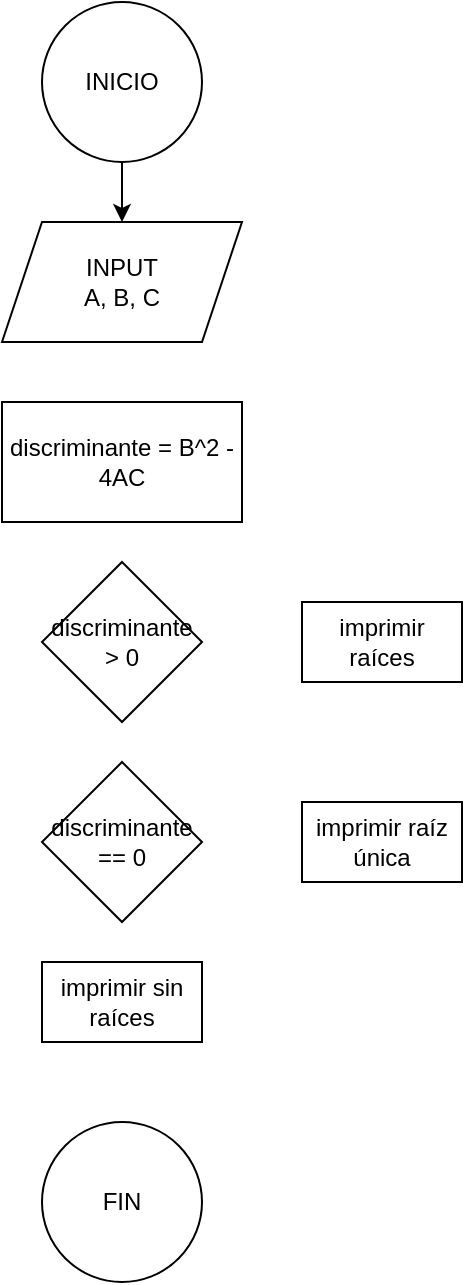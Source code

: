 <mxfile version="24.3.1" type="google">
  <diagram name="Ejercicio 2" id="Nr4L_uDCZGbhjKQfmc-h">
    <mxGraphModel grid="1" page="1" gridSize="10" guides="1" tooltips="1" connect="1" arrows="1" fold="1" pageScale="1" pageWidth="827" pageHeight="1169" math="0" shadow="0">
      <root>
        <mxCell id="0" />
        <mxCell id="1" parent="0" />
        <mxCell id="CNzCqum64-IxNHnGtIyT-3" value="" style="edgeStyle=orthogonalEdgeStyle;rounded=0;orthogonalLoop=1;jettySize=auto;html=1;" edge="1" parent="1" source="CNzCqum64-IxNHnGtIyT-1" target="CNzCqum64-IxNHnGtIyT-2">
          <mxGeometry relative="1" as="geometry" />
        </mxCell>
        <mxCell id="CNzCqum64-IxNHnGtIyT-1" value="INICIO" style="ellipse;whiteSpace=wrap;html=1;" vertex="1" parent="1">
          <mxGeometry x="310" y="30" width="80" height="80" as="geometry" />
        </mxCell>
        <mxCell id="CNzCqum64-IxNHnGtIyT-2" value="INPUT&lt;div&gt;A, B, C&lt;/div&gt;" style="shape=parallelogram;perimeter=parallelogramPerimeter;whiteSpace=wrap;html=1;fixedSize=1;" vertex="1" parent="1">
          <mxGeometry x="290" y="140" width="120" height="60" as="geometry" />
        </mxCell>
        <mxCell id="CNzCqum64-IxNHnGtIyT-4" value="discriminante = B^2 - 4AC" style="whiteSpace=wrap;html=1;" vertex="1" parent="1">
          <mxGeometry x="290" y="230" width="120" height="60" as="geometry" />
        </mxCell>
        <mxCell id="CNzCqum64-IxNHnGtIyT-6" value="discriminante &gt; 0" style="rhombus;whiteSpace=wrap;html=1;" vertex="1" parent="1">
          <mxGeometry x="310" y="310" width="80" height="80" as="geometry" />
        </mxCell>
        <mxCell id="CNzCqum64-IxNHnGtIyT-8" value="imprimir raíces" style="whiteSpace=wrap;html=1;" vertex="1" parent="1">
          <mxGeometry x="440" y="330" width="80" height="40" as="geometry" />
        </mxCell>
        <mxCell id="CNzCqum64-IxNHnGtIyT-10" value="discriminante == 0" style="rhombus;whiteSpace=wrap;html=1;" vertex="1" parent="1">
          <mxGeometry x="310" y="410" width="80" height="80" as="geometry" />
        </mxCell>
        <mxCell id="CNzCqum64-IxNHnGtIyT-12" value="imprimir raíz única" style="whiteSpace=wrap;html=1;" vertex="1" parent="1">
          <mxGeometry x="440" y="430" width="80" height="40" as="geometry" />
        </mxCell>
        <mxCell id="CNzCqum64-IxNHnGtIyT-14" value="imprimir sin raíces" style="whiteSpace=wrap;html=1;" vertex="1" parent="1">
          <mxGeometry x="310" y="510" width="80" height="40" as="geometry" />
        </mxCell>
        <mxCell id="CNzCqum64-IxNHnGtIyT-16" value="FIN" style="ellipse;whiteSpace=wrap;html=1;" vertex="1" parent="1">
          <mxGeometry x="310" y="590" width="80" height="80" as="geometry" />
        </mxCell>
      </root>
    </mxGraphModel>
  </diagram>
</mxfile>
